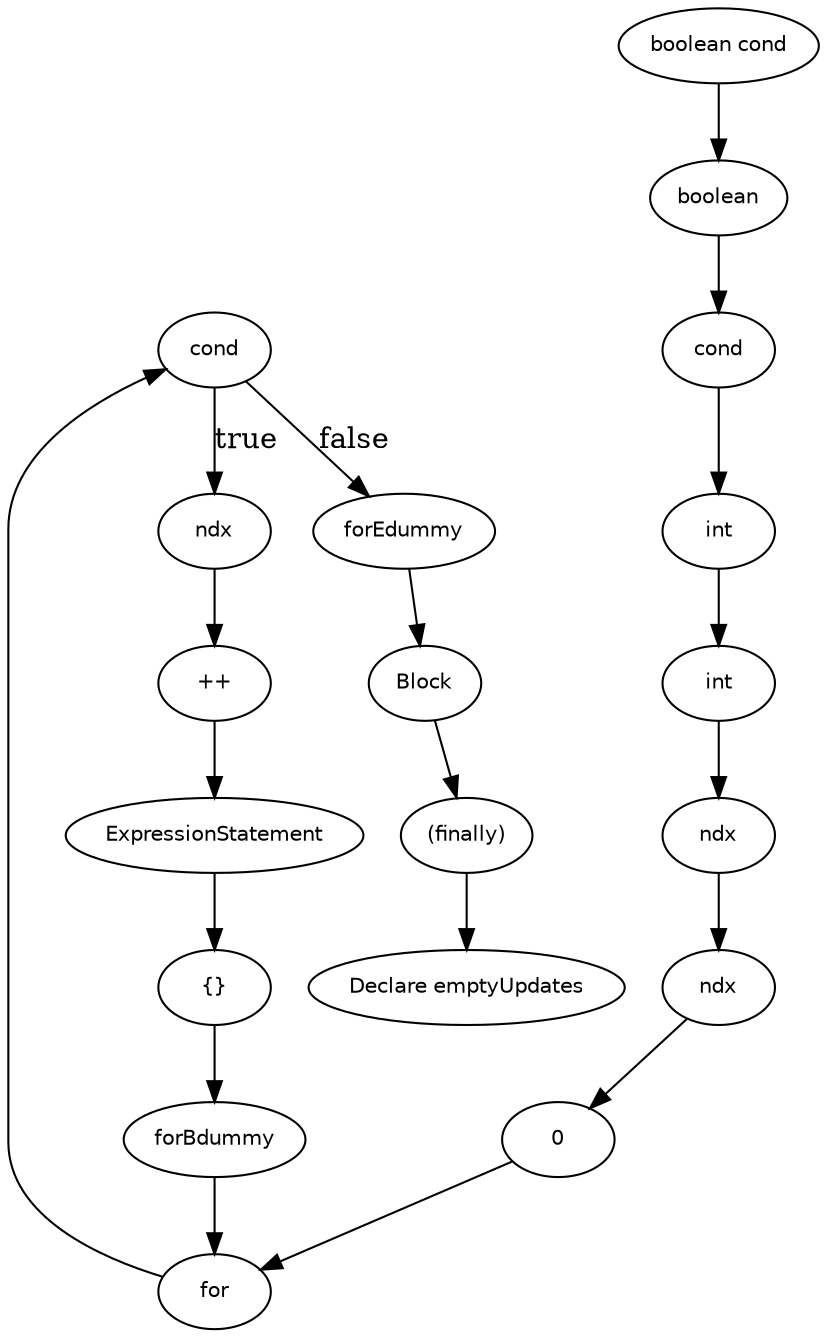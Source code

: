 digraph emptyUpdates {
  18 [
    label = Block,
    fontname = Helvetica,
    fontsize = 10
  ];
  17 [
    label = for,
    fontname = Helvetica,
    fontsize = 10
  ];
  16 [
    label = ndx,
    fontname = Helvetica,
    fontsize = 10
  ];
  15 [
    label = "++",
    fontname = Helvetica,
    fontsize = 10
  ];
  14 [
    label = ExpressionStatement,
    fontname = Helvetica,
    fontsize = 10
  ];
  13 [
    label = "{}",
    fontname = Helvetica,
    fontsize = 10
  ];
  12 [
    label = cond,
    fontname = Helvetica,
    fontsize = 10
  ];
  11 [
    label = 0,
    fontname = Helvetica,
    fontsize = 10
  ];
  10 [
    label = ndx,
    fontname = Helvetica,
    fontsize = 10
  ];
  9 [
    label = ndx,
    fontname = Helvetica,
    fontsize = 10
  ];
  8 [
    label = int,
    fontname = Helvetica,
    fontsize = 10
  ];
  7 [
    label = int,
    fontname = Helvetica,
    fontsize = 10
  ];
  6 [
    label = forEdummy,
    fontname = Helvetica,
    fontsize = 10
  ];
  5 [
    label = forBdummy,
    fontname = Helvetica,
    fontsize = 10
  ];
  4 [
    label = cond,
    fontname = Helvetica,
    fontsize = 10
  ];
  3 [
    label = boolean,
    fontname = Helvetica,
    fontsize = 10
  ];
  2 [
    label = "boolean cond",
    fontname = Helvetica,
    fontsize = 10
  ];
  1 [
    label = "(finally)",
    fontname = Helvetica,
    fontsize = 10
  ];
  0 [
    label = "Declare emptyUpdates",
    fontname = Helvetica,
    fontsize = 10
  ];
  1 -> 0 [
    label = ""
  ];
  10 -> 11 [
    label = ""
  ];
  9 -> 10 [
    label = ""
  ];
  8 -> 9 [
    label = ""
  ];
  17 -> 12 [
    label = ""
  ];
  16 -> 15 [
    label = ""
  ];
  11 -> 17 [
    label = ""
  ];
  12 -> 16 [
    label = true
  ];
  18 -> 1 [
    label = ""
  ];
  12 -> 6 [
    label = false
  ];
  6 -> 18 [
    label = ""
  ];
  7 -> 8 [
    label = ""
  ];
  5 -> 17 [
    label = ""
  ];
  4 -> 7 [
    label = ""
  ];
  13 -> 5 [
    label = ""
  ];
  3 -> 4 [
    label = ""
  ];
  14 -> 13 [
    label = ""
  ];
  2 -> 3 [
    label = ""
  ];
  15 -> 14 [
    label = ""
  ];
}
